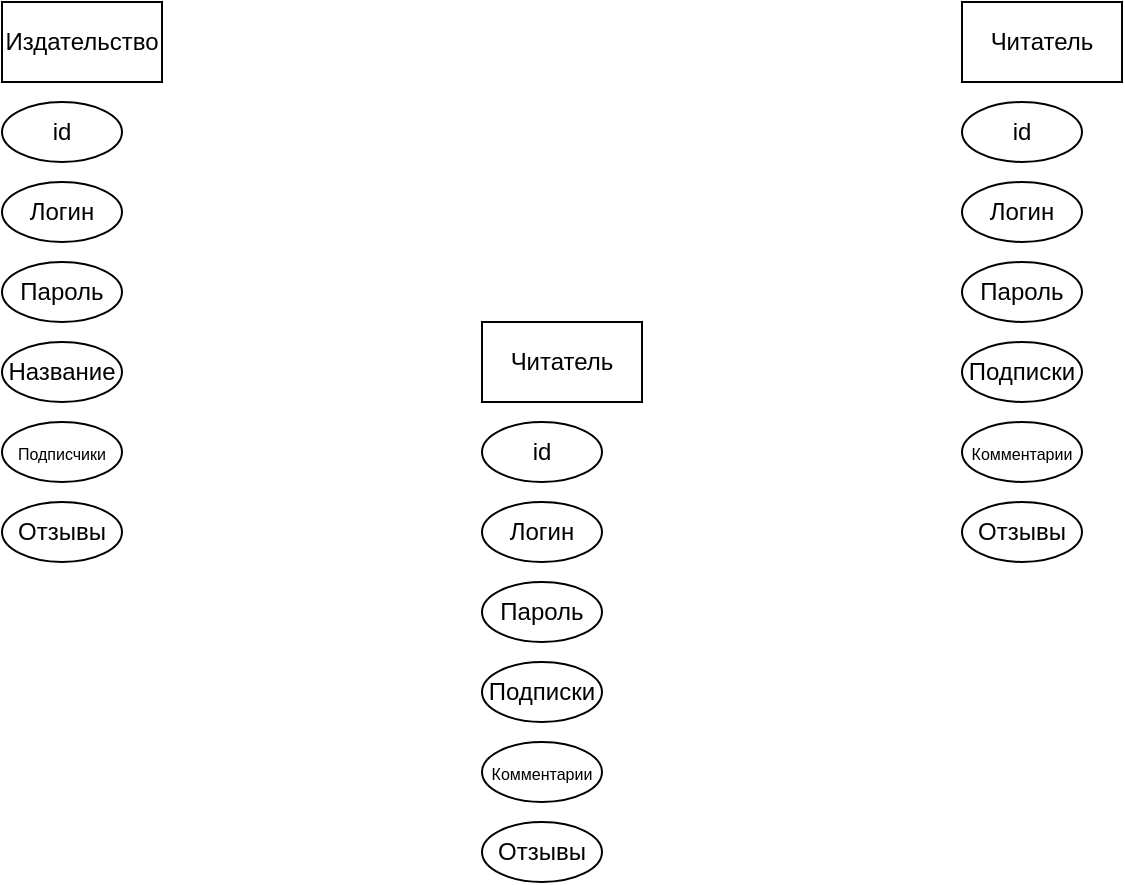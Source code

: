 <mxfile version="20.3.6" type="github">
  <diagram id="R2lEEEUBdFMjLlhIrx00" name="Page-1">
    <mxGraphModel dx="980" dy="548" grid="1" gridSize="10" guides="1" tooltips="1" connect="1" arrows="1" fold="1" page="1" pageScale="1" pageWidth="850" pageHeight="1100" math="0" shadow="0" extFonts="Permanent Marker^https://fonts.googleapis.com/css?family=Permanent+Marker">
      <root>
        <mxCell id="0" />
        <mxCell id="1" parent="0" />
        <mxCell id="KkU-eMXlig4GoY5w1C9n-1" value="Читатель" style="rounded=0;whiteSpace=wrap;html=1;" vertex="1" parent="1">
          <mxGeometry x="280" y="240" width="80" height="40" as="geometry" />
        </mxCell>
        <mxCell id="KkU-eMXlig4GoY5w1C9n-2" value="id" style="ellipse;whiteSpace=wrap;html=1;" vertex="1" parent="1">
          <mxGeometry x="280" y="290" width="60" height="30" as="geometry" />
        </mxCell>
        <mxCell id="KkU-eMXlig4GoY5w1C9n-3" value="Логин" style="ellipse;whiteSpace=wrap;html=1;" vertex="1" parent="1">
          <mxGeometry x="280" y="330" width="60" height="30" as="geometry" />
        </mxCell>
        <mxCell id="KkU-eMXlig4GoY5w1C9n-4" value="Пароль" style="ellipse;whiteSpace=wrap;html=1;" vertex="1" parent="1">
          <mxGeometry x="280" y="370" width="60" height="30" as="geometry" />
        </mxCell>
        <mxCell id="KkU-eMXlig4GoY5w1C9n-5" value="Подписки" style="ellipse;whiteSpace=wrap;html=1;" vertex="1" parent="1">
          <mxGeometry x="280" y="410" width="60" height="30" as="geometry" />
        </mxCell>
        <mxCell id="KkU-eMXlig4GoY5w1C9n-6" value="&lt;font style=&quot;font-size: 8px;&quot;&gt;Комментарии&lt;/font&gt;" style="ellipse;whiteSpace=wrap;html=1;" vertex="1" parent="1">
          <mxGeometry x="280" y="450" width="60" height="30" as="geometry" />
        </mxCell>
        <mxCell id="KkU-eMXlig4GoY5w1C9n-7" value="Отзывы" style="ellipse;whiteSpace=wrap;html=1;" vertex="1" parent="1">
          <mxGeometry x="280" y="490" width="60" height="30" as="geometry" />
        </mxCell>
        <mxCell id="KkU-eMXlig4GoY5w1C9n-8" value="Издательство" style="rounded=0;whiteSpace=wrap;html=1;" vertex="1" parent="1">
          <mxGeometry x="40" y="80" width="80" height="40" as="geometry" />
        </mxCell>
        <mxCell id="KkU-eMXlig4GoY5w1C9n-9" value="id" style="ellipse;whiteSpace=wrap;html=1;" vertex="1" parent="1">
          <mxGeometry x="40" y="130" width="60" height="30" as="geometry" />
        </mxCell>
        <mxCell id="KkU-eMXlig4GoY5w1C9n-10" value="Логин" style="ellipse;whiteSpace=wrap;html=1;" vertex="1" parent="1">
          <mxGeometry x="40" y="170" width="60" height="30" as="geometry" />
        </mxCell>
        <mxCell id="KkU-eMXlig4GoY5w1C9n-11" value="Пароль" style="ellipse;whiteSpace=wrap;html=1;" vertex="1" parent="1">
          <mxGeometry x="40" y="210" width="60" height="30" as="geometry" />
        </mxCell>
        <mxCell id="KkU-eMXlig4GoY5w1C9n-12" value="Название" style="ellipse;whiteSpace=wrap;html=1;" vertex="1" parent="1">
          <mxGeometry x="40" y="250" width="60" height="30" as="geometry" />
        </mxCell>
        <mxCell id="KkU-eMXlig4GoY5w1C9n-13" value="&lt;span style=&quot;font-size: 8px;&quot;&gt;Подписчики&lt;/span&gt;" style="ellipse;whiteSpace=wrap;html=1;" vertex="1" parent="1">
          <mxGeometry x="40" y="290" width="60" height="30" as="geometry" />
        </mxCell>
        <mxCell id="KkU-eMXlig4GoY5w1C9n-14" value="Отзывы" style="ellipse;whiteSpace=wrap;html=1;" vertex="1" parent="1">
          <mxGeometry x="40" y="330" width="60" height="30" as="geometry" />
        </mxCell>
        <mxCell id="KkU-eMXlig4GoY5w1C9n-15" value="Читатель" style="rounded=0;whiteSpace=wrap;html=1;" vertex="1" parent="1">
          <mxGeometry x="520" y="80" width="80" height="40" as="geometry" />
        </mxCell>
        <mxCell id="KkU-eMXlig4GoY5w1C9n-16" value="id" style="ellipse;whiteSpace=wrap;html=1;" vertex="1" parent="1">
          <mxGeometry x="520" y="130" width="60" height="30" as="geometry" />
        </mxCell>
        <mxCell id="KkU-eMXlig4GoY5w1C9n-17" value="Логин" style="ellipse;whiteSpace=wrap;html=1;" vertex="1" parent="1">
          <mxGeometry x="520" y="170" width="60" height="30" as="geometry" />
        </mxCell>
        <mxCell id="KkU-eMXlig4GoY5w1C9n-18" value="Пароль" style="ellipse;whiteSpace=wrap;html=1;" vertex="1" parent="1">
          <mxGeometry x="520" y="210" width="60" height="30" as="geometry" />
        </mxCell>
        <mxCell id="KkU-eMXlig4GoY5w1C9n-19" value="Подписки" style="ellipse;whiteSpace=wrap;html=1;" vertex="1" parent="1">
          <mxGeometry x="520" y="250" width="60" height="30" as="geometry" />
        </mxCell>
        <mxCell id="KkU-eMXlig4GoY5w1C9n-20" value="&lt;font style=&quot;font-size: 8px;&quot;&gt;Комментарии&lt;/font&gt;" style="ellipse;whiteSpace=wrap;html=1;" vertex="1" parent="1">
          <mxGeometry x="520" y="290" width="60" height="30" as="geometry" />
        </mxCell>
        <mxCell id="KkU-eMXlig4GoY5w1C9n-21" value="Отзывы" style="ellipse;whiteSpace=wrap;html=1;" vertex="1" parent="1">
          <mxGeometry x="520" y="330" width="60" height="30" as="geometry" />
        </mxCell>
      </root>
    </mxGraphModel>
  </diagram>
</mxfile>
